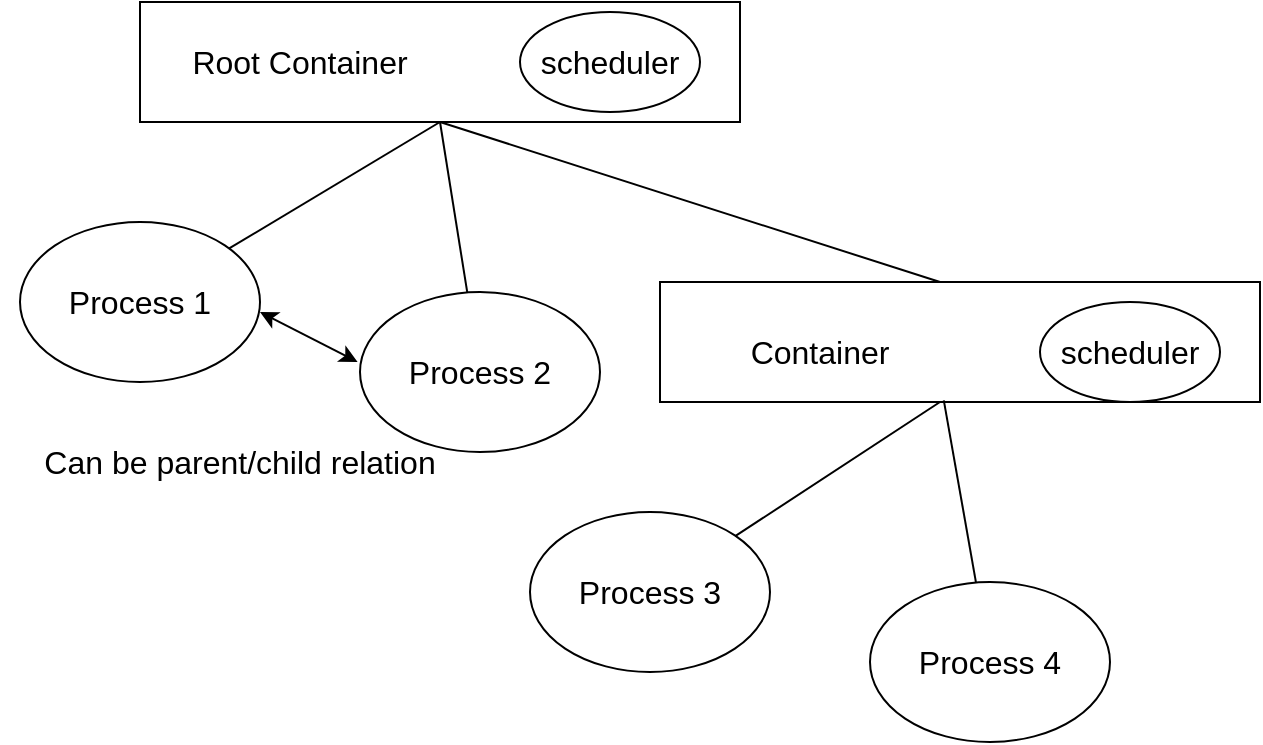 <mxfile>
    <diagram id="Lwrqw-pMd1ZvzKWBn7Ug" name="Page-1">
        <mxGraphModel dx="1329" dy="622" grid="0" gridSize="10" guides="1" tooltips="1" connect="1" arrows="1" fold="1" page="1" pageScale="1" pageWidth="850" pageHeight="1100" background="#ffffff" math="0" shadow="0">
            <root>
                <mxCell id="0"/>
                <mxCell id="1" parent="0"/>
                <mxCell id="2" value="" style="rounded=0;whiteSpace=wrap;html=1;" vertex="1" parent="1">
                    <mxGeometry x="250" y="90" width="300" height="60" as="geometry"/>
                </mxCell>
                <mxCell id="3" value="Root Container" style="text;html=1;strokeColor=none;fillColor=none;align=center;verticalAlign=middle;whiteSpace=wrap;rounded=0;fontSize=16;" vertex="1" parent="1">
                    <mxGeometry x="270" y="110" width="120" height="20" as="geometry"/>
                </mxCell>
                <mxCell id="4" value="scheduler" style="ellipse;whiteSpace=wrap;html=1;fontSize=16;" vertex="1" parent="1">
                    <mxGeometry x="440" y="95" width="90" height="50" as="geometry"/>
                </mxCell>
                <mxCell id="6" value="" style="endArrow=none;html=1;fontSize=16;exitX=0.5;exitY=1;exitDx=0;exitDy=0;" edge="1" parent="1" source="2" target="7">
                    <mxGeometry width="50" height="50" relative="1" as="geometry">
                        <mxPoint x="260" y="230" as="sourcePoint"/>
                        <mxPoint x="390" y="150" as="targetPoint"/>
                    </mxGeometry>
                </mxCell>
                <mxCell id="7" value="Process 1" style="ellipse;whiteSpace=wrap;html=1;fontSize=16;" vertex="1" parent="1">
                    <mxGeometry x="190" y="200" width="120" height="80" as="geometry"/>
                </mxCell>
                <mxCell id="8" value="" style="endArrow=none;html=1;fontSize=16;" edge="1" parent="1" target="9">
                    <mxGeometry width="50" height="50" relative="1" as="geometry">
                        <mxPoint x="400" y="150" as="sourcePoint"/>
                        <mxPoint x="560" y="185" as="targetPoint"/>
                    </mxGeometry>
                </mxCell>
                <mxCell id="9" value="Process 2" style="ellipse;whiteSpace=wrap;html=1;fontSize=16;" vertex="1" parent="1">
                    <mxGeometry x="360" y="235" width="120" height="80" as="geometry"/>
                </mxCell>
                <mxCell id="10" value="" style="rounded=0;whiteSpace=wrap;html=1;" vertex="1" parent="1">
                    <mxGeometry x="510" y="230" width="300" height="60" as="geometry"/>
                </mxCell>
                <mxCell id="11" value="Container" style="text;html=1;strokeColor=none;fillColor=none;align=center;verticalAlign=middle;whiteSpace=wrap;rounded=0;fontSize=16;" vertex="1" parent="1">
                    <mxGeometry x="530" y="255" width="120" height="20" as="geometry"/>
                </mxCell>
                <mxCell id="12" value="scheduler" style="ellipse;whiteSpace=wrap;html=1;fontSize=16;" vertex="1" parent="1">
                    <mxGeometry x="700" y="240" width="90" height="50" as="geometry"/>
                </mxCell>
                <mxCell id="13" value="" style="endArrow=none;html=1;fontSize=16;" edge="1" parent="1">
                    <mxGeometry width="50" height="50" relative="1" as="geometry">
                        <mxPoint x="400" y="150" as="sourcePoint"/>
                        <mxPoint x="650" y="230" as="targetPoint"/>
                    </mxGeometry>
                </mxCell>
                <mxCell id="14" value="" style="endArrow=none;html=1;fontSize=16;" edge="1" parent="1" target="15">
                    <mxGeometry width="50" height="50" relative="1" as="geometry">
                        <mxPoint x="650" y="290" as="sourcePoint"/>
                        <mxPoint x="645" y="295" as="targetPoint"/>
                    </mxGeometry>
                </mxCell>
                <mxCell id="15" value="Process 3" style="ellipse;whiteSpace=wrap;html=1;fontSize=16;" vertex="1" parent="1">
                    <mxGeometry x="445" y="345" width="120" height="80" as="geometry"/>
                </mxCell>
                <mxCell id="16" value="" style="endArrow=none;html=1;fontSize=16;exitX=0.473;exitY=0.986;exitDx=0;exitDy=0;exitPerimeter=0;" edge="1" parent="1" target="17" source="10">
                    <mxGeometry width="50" height="50" relative="1" as="geometry">
                        <mxPoint x="655" y="295" as="sourcePoint"/>
                        <mxPoint x="815" y="330" as="targetPoint"/>
                    </mxGeometry>
                </mxCell>
                <mxCell id="17" value="Process 4" style="ellipse;whiteSpace=wrap;html=1;fontSize=16;" vertex="1" parent="1">
                    <mxGeometry x="615" y="380" width="120" height="80" as="geometry"/>
                </mxCell>
                <mxCell id="19" value="" style="endArrow=classic;startArrow=classic;html=1;fontSize=16;entryX=-0.01;entryY=0.437;entryDx=0;entryDy=0;entryPerimeter=0;" edge="1" parent="1" target="9">
                    <mxGeometry width="50" height="50" relative="1" as="geometry">
                        <mxPoint x="310" y="245" as="sourcePoint"/>
                        <mxPoint x="370" y="305" as="targetPoint"/>
                    </mxGeometry>
                </mxCell>
                <mxCell id="20" value="Can be parent/child relation" style="text;html=1;strokeColor=none;fillColor=none;align=center;verticalAlign=middle;whiteSpace=wrap;rounded=0;fontSize=16;" vertex="1" parent="1">
                    <mxGeometry x="180" y="310" width="240" height="20" as="geometry"/>
                </mxCell>
            </root>
        </mxGraphModel>
    </diagram>
</mxfile>